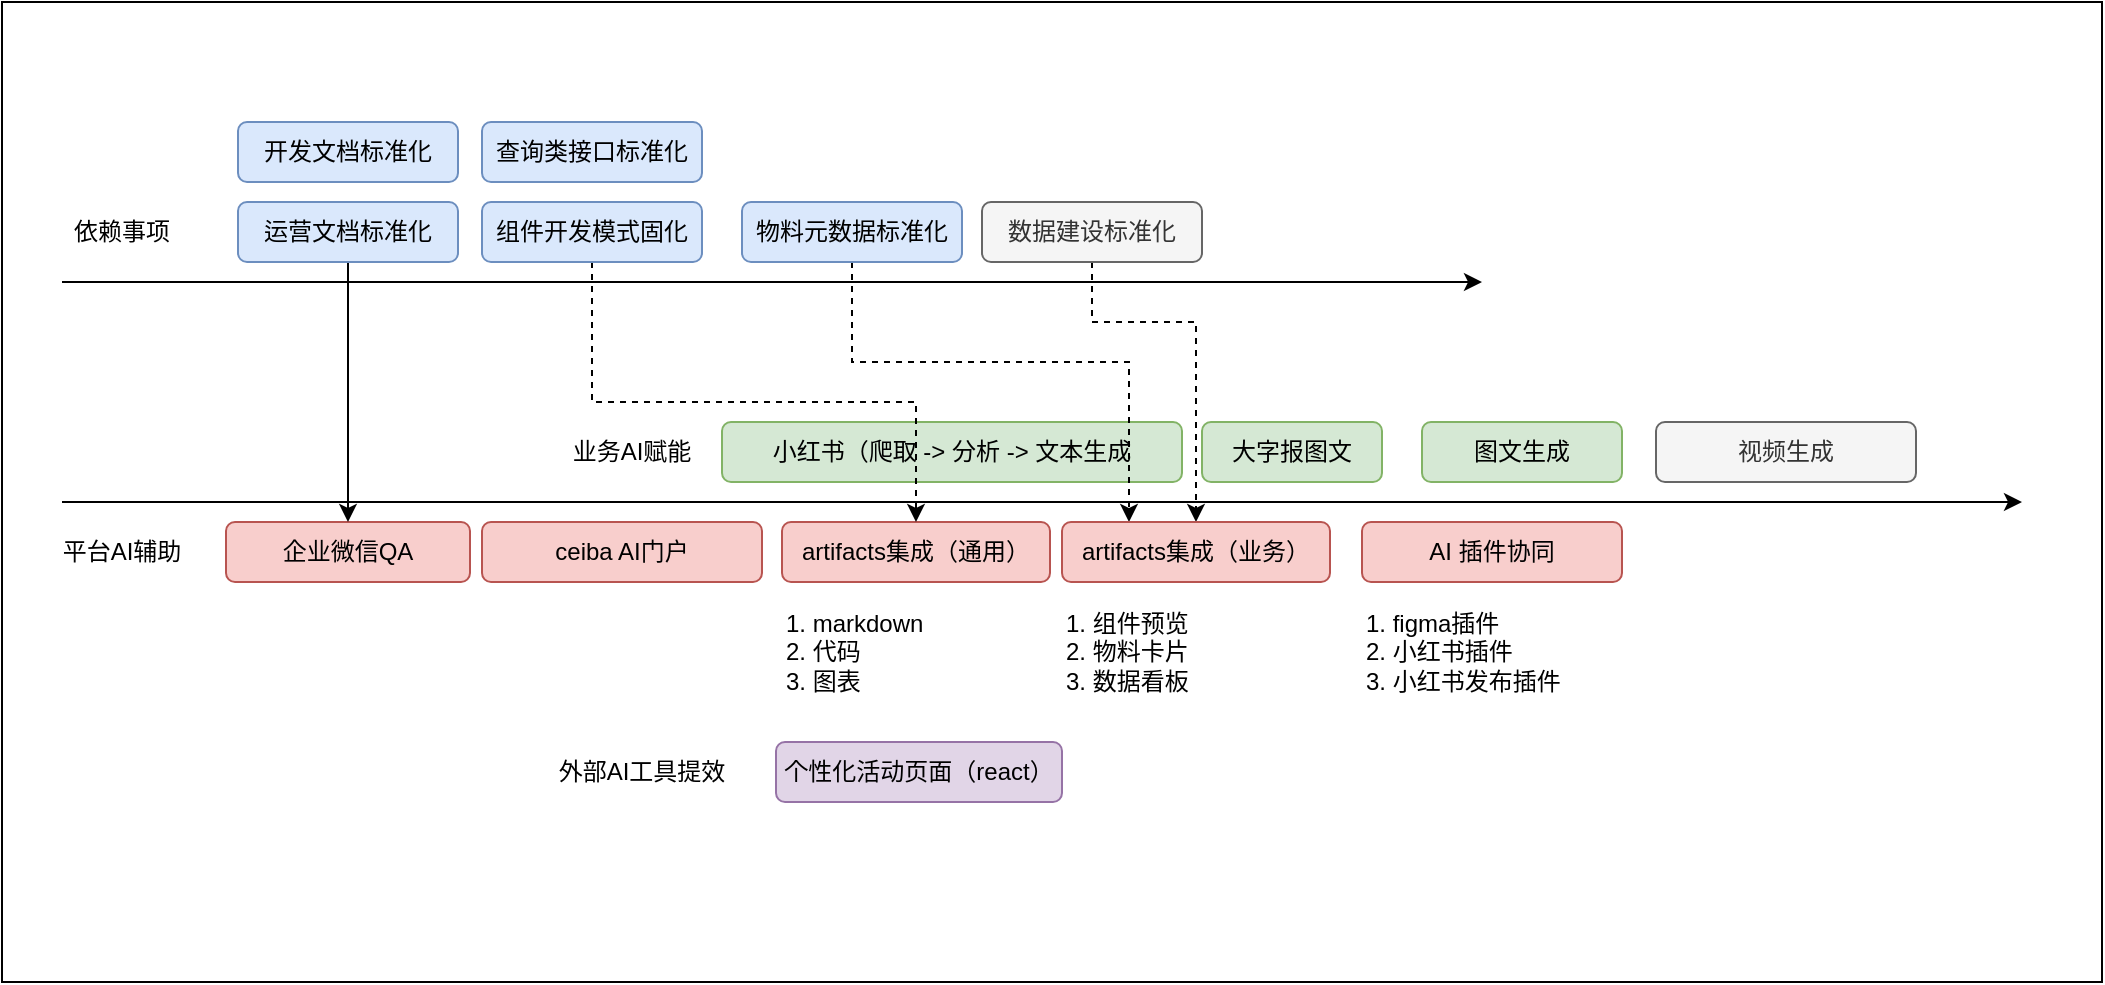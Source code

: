 <mxfile version="26.1.1">
  <diagram name="第 1 页" id="3pNBY4O2HRS1JANwXFuV">
    <mxGraphModel dx="1242" dy="785" grid="1" gridSize="10" guides="1" tooltips="1" connect="1" arrows="1" fold="1" page="1" pageScale="1" pageWidth="827" pageHeight="1169" math="0" shadow="0">
      <root>
        <mxCell id="0" />
        <mxCell id="1" parent="0" />
        <mxCell id="7bwTMH5lr8hEjl6o-w8Y-50" value="" style="rounded=0;whiteSpace=wrap;html=1;" vertex="1" parent="1">
          <mxGeometry y="170" width="1050" height="490" as="geometry" />
        </mxCell>
        <mxCell id="7bwTMH5lr8hEjl6o-w8Y-1" value="企业微信QA" style="rounded=1;whiteSpace=wrap;html=1;fillColor=#f8cecc;strokeColor=#b85450;" vertex="1" parent="1">
          <mxGeometry x="112" y="430" width="122" height="30" as="geometry" />
        </mxCell>
        <mxCell id="7bwTMH5lr8hEjl6o-w8Y-3" value="" style="endArrow=classic;html=1;rounded=0;" edge="1" parent="1">
          <mxGeometry width="50" height="50" relative="1" as="geometry">
            <mxPoint x="30" y="310" as="sourcePoint" />
            <mxPoint x="740" y="310" as="targetPoint" />
          </mxGeometry>
        </mxCell>
        <mxCell id="7bwTMH5lr8hEjl6o-w8Y-4" value="" style="endArrow=classic;html=1;rounded=0;" edge="1" parent="1">
          <mxGeometry width="50" height="50" relative="1" as="geometry">
            <mxPoint x="30" y="420" as="sourcePoint" />
            <mxPoint x="1010" y="420" as="targetPoint" />
          </mxGeometry>
        </mxCell>
        <mxCell id="7bwTMH5lr8hEjl6o-w8Y-5" value="ceiba AI门户" style="rounded=1;whiteSpace=wrap;html=1;fillColor=#f8cecc;strokeColor=#b85450;" vertex="1" parent="1">
          <mxGeometry x="240" y="430" width="140" height="30" as="geometry" />
        </mxCell>
        <mxCell id="7bwTMH5lr8hEjl6o-w8Y-6" value="小红书（爬取 -&amp;gt; 分析 -&amp;gt; 文本生成" style="rounded=1;whiteSpace=wrap;html=1;fillColor=#d5e8d4;strokeColor=#82b366;" vertex="1" parent="1">
          <mxGeometry x="360" y="380" width="230" height="30" as="geometry" />
        </mxCell>
        <mxCell id="7bwTMH5lr8hEjl6o-w8Y-7" value="AI 插件协同" style="rounded=1;whiteSpace=wrap;html=1;fillColor=#f8cecc;strokeColor=#b85450;" vertex="1" parent="1">
          <mxGeometry x="680" y="430" width="130" height="30" as="geometry" />
        </mxCell>
        <mxCell id="7bwTMH5lr8hEjl6o-w8Y-11" value="artifacts集成（通用）" style="rounded=1;whiteSpace=wrap;html=1;fillColor=#f8cecc;strokeColor=#b85450;" vertex="1" parent="1">
          <mxGeometry x="390" y="430" width="134" height="30" as="geometry" />
        </mxCell>
        <mxCell id="7bwTMH5lr8hEjl6o-w8Y-25" style="edgeStyle=orthogonalEdgeStyle;rounded=0;orthogonalLoop=1;jettySize=auto;html=1;exitX=0.5;exitY=1;exitDx=0;exitDy=0;" edge="1" parent="1" source="7bwTMH5lr8hEjl6o-w8Y-14" target="7bwTMH5lr8hEjl6o-w8Y-1">
          <mxGeometry relative="1" as="geometry" />
        </mxCell>
        <mxCell id="7bwTMH5lr8hEjl6o-w8Y-14" value="运营文档标准化" style="rounded=1;whiteSpace=wrap;html=1;fillColor=#dae8fc;strokeColor=#6c8ebf;" vertex="1" parent="1">
          <mxGeometry x="118" y="270" width="110" height="30" as="geometry" />
        </mxCell>
        <mxCell id="7bwTMH5lr8hEjl6o-w8Y-23" style="edgeStyle=orthogonalEdgeStyle;rounded=0;orthogonalLoop=1;jettySize=auto;html=1;exitX=0.5;exitY=1;exitDx=0;exitDy=0;entryX=0.5;entryY=0;entryDx=0;entryDy=0;dashed=1;" edge="1" parent="1" source="7bwTMH5lr8hEjl6o-w8Y-15" target="7bwTMH5lr8hEjl6o-w8Y-11">
          <mxGeometry relative="1" as="geometry">
            <Array as="points">
              <mxPoint x="295" y="370" />
              <mxPoint x="457" y="370" />
            </Array>
          </mxGeometry>
        </mxCell>
        <mxCell id="7bwTMH5lr8hEjl6o-w8Y-15" value="组件开发模式固化" style="rounded=1;whiteSpace=wrap;html=1;fillColor=#dae8fc;strokeColor=#6c8ebf;" vertex="1" parent="1">
          <mxGeometry x="240" y="270" width="110" height="30" as="geometry" />
        </mxCell>
        <mxCell id="7bwTMH5lr8hEjl6o-w8Y-38" style="edgeStyle=orthogonalEdgeStyle;rounded=0;orthogonalLoop=1;jettySize=auto;html=1;exitX=0.5;exitY=1;exitDx=0;exitDy=0;entryX=0.25;entryY=0;entryDx=0;entryDy=0;dashed=1;" edge="1" parent="1" source="7bwTMH5lr8hEjl6o-w8Y-18" target="7bwTMH5lr8hEjl6o-w8Y-29">
          <mxGeometry relative="1" as="geometry">
            <Array as="points">
              <mxPoint x="425" y="350" />
              <mxPoint x="564" y="350" />
            </Array>
          </mxGeometry>
        </mxCell>
        <mxCell id="7bwTMH5lr8hEjl6o-w8Y-18" value="物料元数据标准化" style="rounded=1;whiteSpace=wrap;html=1;fillColor=#dae8fc;strokeColor=#6c8ebf;" vertex="1" parent="1">
          <mxGeometry x="370" y="270" width="110" height="30" as="geometry" />
        </mxCell>
        <mxCell id="7bwTMH5lr8hEjl6o-w8Y-37" style="edgeStyle=orthogonalEdgeStyle;rounded=0;orthogonalLoop=1;jettySize=auto;html=1;exitX=0.5;exitY=1;exitDx=0;exitDy=0;entryX=0.5;entryY=0;entryDx=0;entryDy=0;dashed=1;" edge="1" parent="1" source="7bwTMH5lr8hEjl6o-w8Y-19" target="7bwTMH5lr8hEjl6o-w8Y-29">
          <mxGeometry relative="1" as="geometry">
            <Array as="points">
              <mxPoint x="545" y="330" />
              <mxPoint x="597" y="330" />
            </Array>
          </mxGeometry>
        </mxCell>
        <mxCell id="7bwTMH5lr8hEjl6o-w8Y-19" value="数据建设标准化" style="rounded=1;whiteSpace=wrap;html=1;fillColor=#f5f5f5;fontColor=#333333;strokeColor=#666666;" vertex="1" parent="1">
          <mxGeometry x="490" y="270" width="110" height="30" as="geometry" />
        </mxCell>
        <mxCell id="7bwTMH5lr8hEjl6o-w8Y-21" value="开发文档标准化" style="rounded=1;whiteSpace=wrap;html=1;fillColor=#dae8fc;strokeColor=#6c8ebf;" vertex="1" parent="1">
          <mxGeometry x="118" y="230" width="110" height="30" as="geometry" />
        </mxCell>
        <mxCell id="7bwTMH5lr8hEjl6o-w8Y-26" value="视频生成" style="rounded=1;whiteSpace=wrap;html=1;fillColor=#f5f5f5;fontColor=#333333;strokeColor=#666666;" vertex="1" parent="1">
          <mxGeometry x="827" y="380" width="130" height="30" as="geometry" />
        </mxCell>
        <mxCell id="7bwTMH5lr8hEjl6o-w8Y-28" value="大字报图文" style="rounded=1;whiteSpace=wrap;html=1;fillColor=#d5e8d4;strokeColor=#82b366;" vertex="1" parent="1">
          <mxGeometry x="600" y="380" width="90" height="30" as="geometry" />
        </mxCell>
        <mxCell id="7bwTMH5lr8hEjl6o-w8Y-29" value="artifacts集成（业务）" style="rounded=1;whiteSpace=wrap;html=1;fillColor=#f8cecc;strokeColor=#b85450;" vertex="1" parent="1">
          <mxGeometry x="530" y="430" width="134" height="30" as="geometry" />
        </mxCell>
        <mxCell id="7bwTMH5lr8hEjl6o-w8Y-33" value="1. 组件预览&lt;div&gt;2. 物料卡片&lt;/div&gt;&lt;div&gt;&lt;span style=&quot;background-color: transparent; color: light-dark(rgb(0, 0, 0), rgb(255, 255, 255));&quot;&gt;3. 数据看板&lt;/span&gt;&lt;/div&gt;" style="text;html=1;align=left;verticalAlign=middle;whiteSpace=wrap;rounded=0;" vertex="1" parent="1">
          <mxGeometry x="530" y="460" width="110" height="70" as="geometry" />
        </mxCell>
        <mxCell id="7bwTMH5lr8hEjl6o-w8Y-34" value="1. markdown&lt;div&gt;2. 代码&lt;/div&gt;&lt;div&gt;&lt;span style=&quot;background-color: transparent; color: light-dark(rgb(0, 0, 0), rgb(255, 255, 255));&quot;&gt;3. 图表&lt;/span&gt;&lt;/div&gt;" style="text;html=1;align=left;verticalAlign=middle;whiteSpace=wrap;rounded=0;" vertex="1" parent="1">
          <mxGeometry x="390" y="460" width="110" height="70" as="geometry" />
        </mxCell>
        <mxCell id="7bwTMH5lr8hEjl6o-w8Y-35" value="1. figma插件&lt;div&gt;2. 小红书插件&lt;/div&gt;&lt;div&gt;&lt;span style=&quot;background-color: transparent; color: light-dark(rgb(0, 0, 0), rgb(255, 255, 255));&quot;&gt;3. 小红书发布插件&lt;/span&gt;&lt;/div&gt;" style="text;html=1;align=left;verticalAlign=middle;whiteSpace=wrap;rounded=0;" vertex="1" parent="1">
          <mxGeometry x="680" y="460" width="110" height="70" as="geometry" />
        </mxCell>
        <mxCell id="7bwTMH5lr8hEjl6o-w8Y-36" value="图文生成" style="rounded=1;whiteSpace=wrap;html=1;fillColor=#d5e8d4;strokeColor=#82b366;" vertex="1" parent="1">
          <mxGeometry x="710" y="380" width="100" height="30" as="geometry" />
        </mxCell>
        <mxCell id="7bwTMH5lr8hEjl6o-w8Y-39" value="依赖事项" style="text;html=1;align=center;verticalAlign=middle;whiteSpace=wrap;rounded=0;" vertex="1" parent="1">
          <mxGeometry x="30" y="270" width="60" height="30" as="geometry" />
        </mxCell>
        <mxCell id="7bwTMH5lr8hEjl6o-w8Y-40" value="平台AI辅助" style="text;html=1;align=center;verticalAlign=middle;whiteSpace=wrap;rounded=0;" vertex="1" parent="1">
          <mxGeometry x="20" y="430" width="80" height="30" as="geometry" />
        </mxCell>
        <mxCell id="7bwTMH5lr8hEjl6o-w8Y-42" value="查询类接口标准化" style="rounded=1;whiteSpace=wrap;html=1;fillColor=#dae8fc;strokeColor=#6c8ebf;" vertex="1" parent="1">
          <mxGeometry x="240" y="230" width="110" height="30" as="geometry" />
        </mxCell>
        <mxCell id="7bwTMH5lr8hEjl6o-w8Y-44" value="业务AI赋能" style="text;html=1;align=center;verticalAlign=middle;whiteSpace=wrap;rounded=0;" vertex="1" parent="1">
          <mxGeometry x="280" y="380" width="70" height="30" as="geometry" />
        </mxCell>
        <mxCell id="7bwTMH5lr8hEjl6o-w8Y-46" value="外部AI工具提效" style="text;html=1;align=center;verticalAlign=middle;whiteSpace=wrap;rounded=0;" vertex="1" parent="1">
          <mxGeometry x="265" y="540" width="110" height="30" as="geometry" />
        </mxCell>
        <mxCell id="7bwTMH5lr8hEjl6o-w8Y-47" value="个性化活动页面（react）" style="rounded=1;whiteSpace=wrap;html=1;fillColor=#e1d5e7;strokeColor=#9673a6;" vertex="1" parent="1">
          <mxGeometry x="387" y="540" width="143" height="30" as="geometry" />
        </mxCell>
      </root>
    </mxGraphModel>
  </diagram>
</mxfile>
